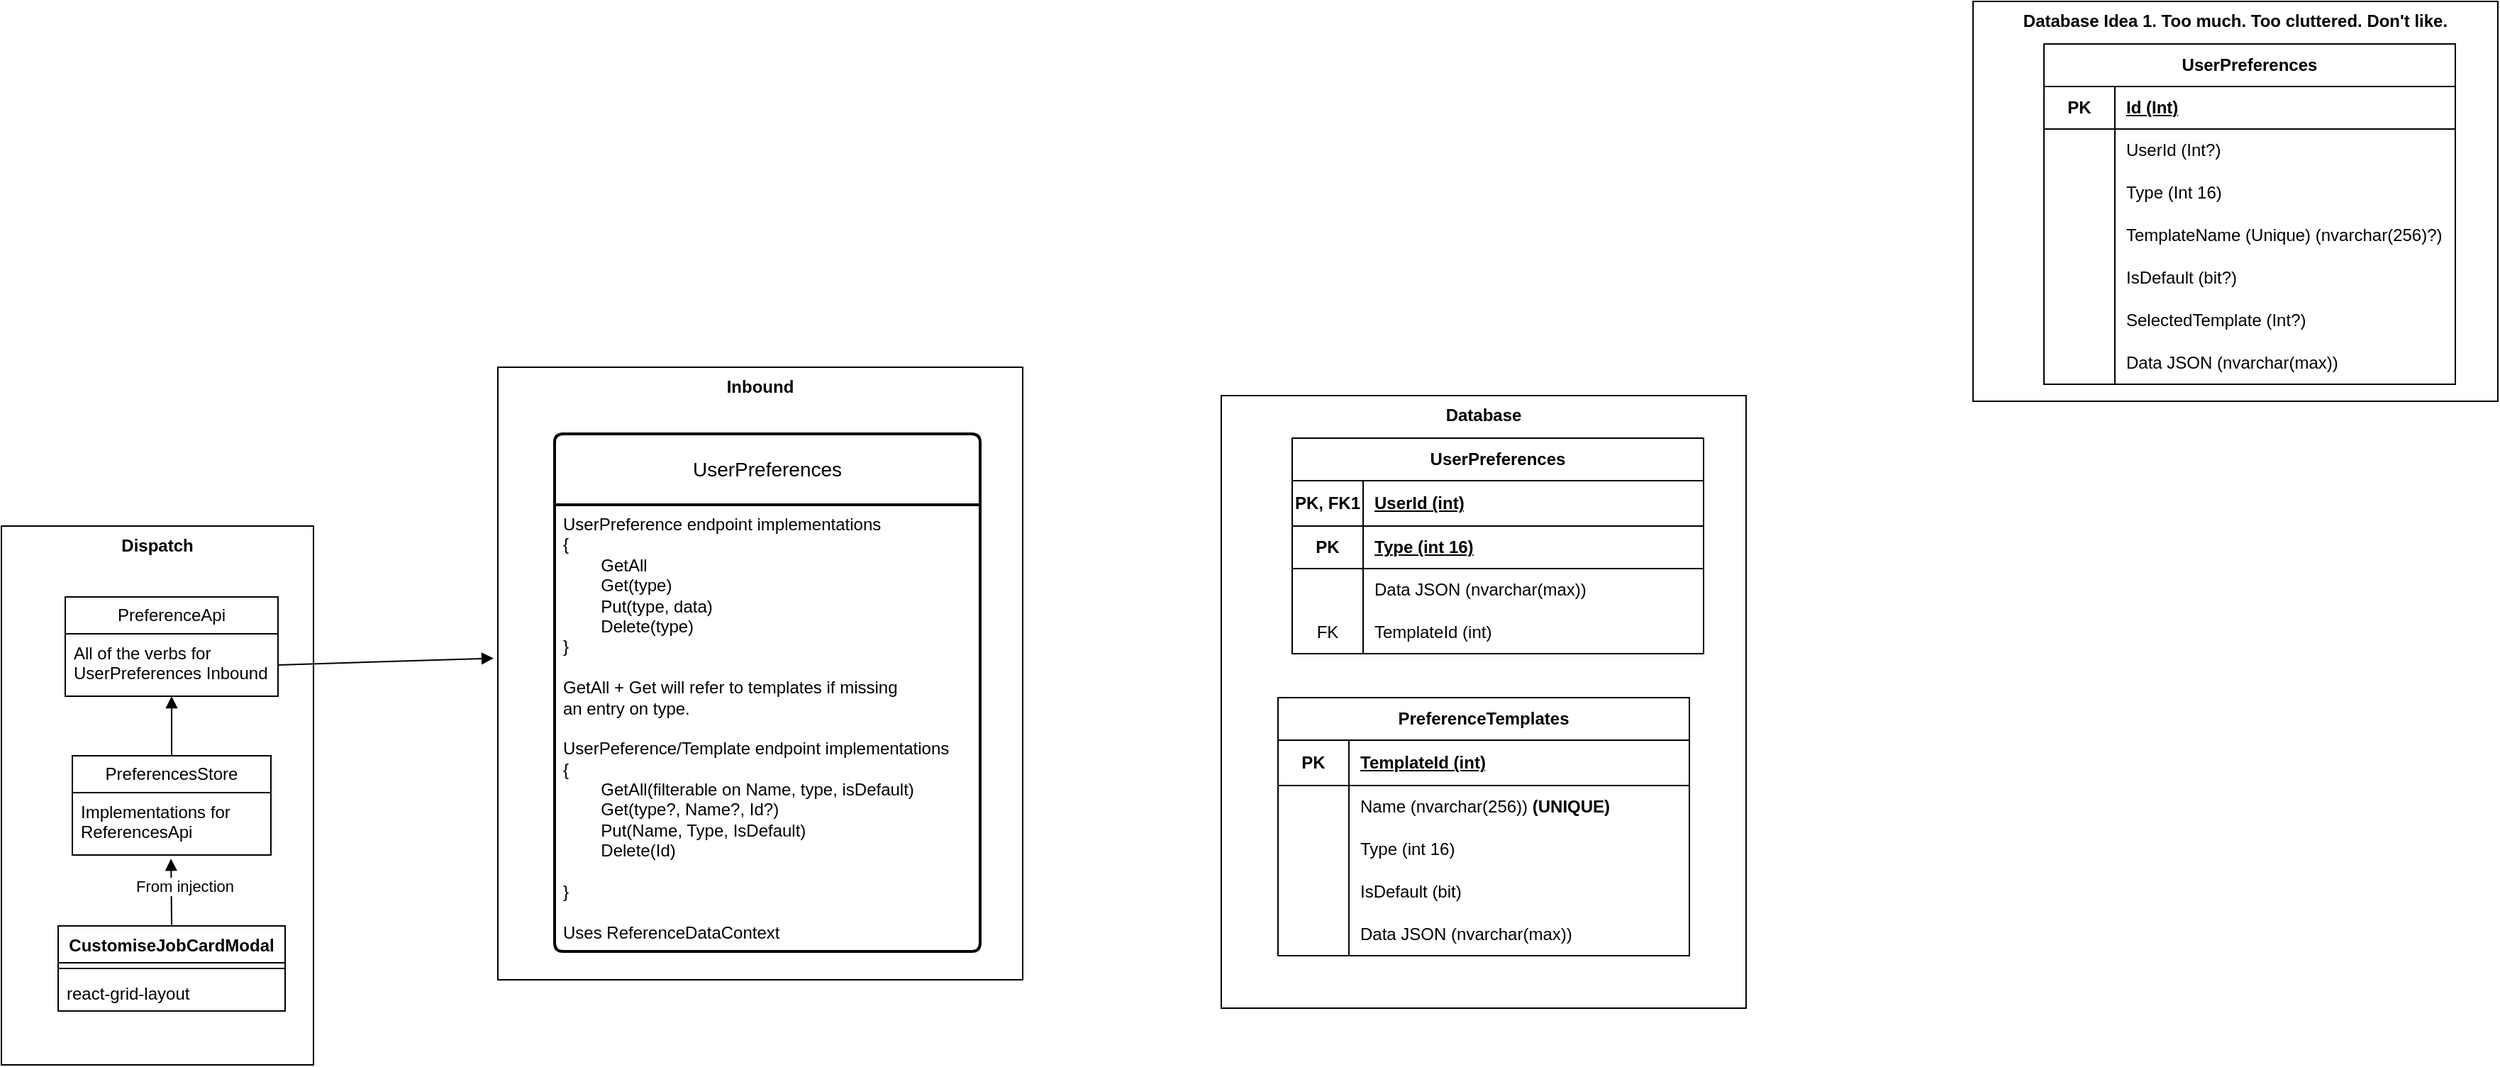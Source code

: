<mxfile version="24.0.7" type="github">
  <diagram name="Page-1" id="9DyKg4T394X26kreyuBQ">
    <mxGraphModel dx="2261" dy="1907" grid="1" gridSize="10" guides="1" tooltips="1" connect="1" arrows="1" fold="1" page="1" pageScale="1" pageWidth="827" pageHeight="1169" math="0" shadow="0">
      <root>
        <mxCell id="0" />
        <mxCell id="1" parent="0" />
        <mxCell id="TbZ4qbZKmrbIbrMRyuYd-15" value="&lt;b&gt;Inbound&lt;/b&gt;" style="html=1;whiteSpace=wrap;verticalAlign=top;" parent="1" vertex="1">
          <mxGeometry x="210" y="138" width="370" height="432" as="geometry" />
        </mxCell>
        <mxCell id="TbZ4qbZKmrbIbrMRyuYd-16" value="UserPreferences" style="swimlane;childLayout=stackLayout;horizontal=1;startSize=50;horizontalStack=0;rounded=1;fontSize=14;fontStyle=0;strokeWidth=2;resizeParent=0;resizeLast=1;shadow=0;dashed=0;align=center;arcSize=4;whiteSpace=wrap;html=1;" parent="1" vertex="1">
          <mxGeometry x="250" y="185" width="300" height="365" as="geometry" />
        </mxCell>
        <mxCell id="TbZ4qbZKmrbIbrMRyuYd-17" value="UserPreference endpoint&amp;nbsp;&lt;span style=&quot;background-color: initial;&quot;&gt;implementations&lt;/span&gt;&lt;div&gt;{&lt;/div&gt;&lt;div&gt;&lt;span style=&quot;white-space: pre;&quot;&gt;&#x9;&lt;/span&gt;GetAll&lt;/div&gt;&lt;div&gt;&lt;span style=&quot;white-space: pre;&quot;&gt;&#x9;&lt;/span&gt;Get(type)&lt;br&gt;&lt;/div&gt;&lt;div&gt;&lt;span style=&quot;white-space: pre;&quot;&gt;&#x9;&lt;/span&gt;Put(type, data)&lt;/div&gt;&lt;div&gt;&lt;span style=&quot;white-space: pre;&quot;&gt;&#x9;&lt;/span&gt;Delete(type)&lt;/div&gt;&lt;div&gt;}&lt;/div&gt;&lt;div&gt;&lt;br&gt;&lt;/div&gt;&lt;div&gt;GetAll + Get will refer to templates if missing&lt;/div&gt;&lt;div&gt;an entry on type.&lt;/div&gt;&lt;div&gt;&lt;br&gt;&lt;/div&gt;&lt;div&gt;UserPeference/Template endpoint implementations&lt;/div&gt;&lt;div&gt;{&lt;/div&gt;&lt;div&gt;&lt;span style=&quot;white-space: pre;&quot;&gt;&#x9;&lt;/span&gt;GetAll(filterable on Name, type, isDefault)&lt;br&gt;&lt;/div&gt;&lt;div&gt;&lt;span style=&quot;white-space: pre;&quot;&gt;&#x9;&lt;/span&gt;Get(type?, Name?, Id?)&lt;/div&gt;&lt;div&gt;&lt;span style=&quot;white-space: pre;&quot;&gt;&#x9;&lt;/span&gt;Put(Name, Type, IsDefault)&lt;br&gt;&lt;/div&gt;&lt;div&gt;&lt;span style=&quot;white-space: pre;&quot;&gt;&#x9;&lt;/span&gt;Delete(Id)&lt;br&gt;&lt;/div&gt;&lt;div&gt;&lt;span style=&quot;white-space: pre;&quot;&gt;&#x9;&lt;/span&gt;&lt;br&gt;&lt;/div&gt;&lt;div&gt;}&lt;/div&gt;&lt;div&gt;&lt;br&gt;&lt;/div&gt;&lt;div&gt;Uses ReferenceDataContext&lt;/div&gt;" style="align=left;strokeColor=none;fillColor=none;spacingLeft=4;fontSize=12;verticalAlign=top;resizable=0;rotatable=0;part=1;html=1;" parent="TbZ4qbZKmrbIbrMRyuYd-16" vertex="1">
          <mxGeometry y="50" width="300" height="315" as="geometry" />
        </mxCell>
        <mxCell id="TbZ4qbZKmrbIbrMRyuYd-18" value="&lt;b&gt;Dispatch&lt;/b&gt;" style="html=1;whiteSpace=wrap;verticalAlign=top;" parent="1" vertex="1">
          <mxGeometry x="-140" y="250" width="220" height="380" as="geometry" />
        </mxCell>
        <mxCell id="TbZ4qbZKmrbIbrMRyuYd-19" value="PreferenceApi" style="swimlane;fontStyle=0;childLayout=stackLayout;horizontal=1;startSize=26;fillColor=none;horizontalStack=0;resizeParent=1;resizeParentMax=0;resizeLast=0;collapsible=1;marginBottom=0;whiteSpace=wrap;html=1;" parent="1" vertex="1">
          <mxGeometry x="-95" y="300" width="150" height="70" as="geometry" />
        </mxCell>
        <mxCell id="TbZ4qbZKmrbIbrMRyuYd-20" value="All of the verbs for&amp;nbsp;&lt;div&gt;UserPreferences Inbound&lt;/div&gt;" style="text;strokeColor=none;fillColor=none;align=left;verticalAlign=top;spacingLeft=4;spacingRight=4;overflow=hidden;rotatable=0;points=[[0,0.5],[1,0.5]];portConstraint=eastwest;whiteSpace=wrap;html=1;" parent="TbZ4qbZKmrbIbrMRyuYd-19" vertex="1">
          <mxGeometry y="26" width="150" height="44" as="geometry" />
        </mxCell>
        <mxCell id="TbZ4qbZKmrbIbrMRyuYd-23" value="" style="html=1;verticalAlign=bottom;endArrow=block;curved=0;rounded=0;exitX=1;exitY=0.5;exitDx=0;exitDy=0;entryX=-0.008;entryY=0.475;entryDx=0;entryDy=0;entryPerimeter=0;" parent="1" source="TbZ4qbZKmrbIbrMRyuYd-20" target="TbZ4qbZKmrbIbrMRyuYd-15" edge="1">
          <mxGeometry width="80" relative="1" as="geometry">
            <mxPoint x="100" y="280" as="sourcePoint" />
            <mxPoint x="180" y="280" as="targetPoint" />
          </mxGeometry>
        </mxCell>
        <mxCell id="TbZ4qbZKmrbIbrMRyuYd-24" value="PreferencesStore" style="swimlane;fontStyle=0;childLayout=stackLayout;horizontal=1;startSize=26;fillColor=none;horizontalStack=0;resizeParent=1;resizeParentMax=0;resizeLast=0;collapsible=1;marginBottom=0;whiteSpace=wrap;html=1;" parent="1" vertex="1">
          <mxGeometry x="-90" y="412" width="140" height="70" as="geometry" />
        </mxCell>
        <mxCell id="TbZ4qbZKmrbIbrMRyuYd-25" value="Implementations for&amp;nbsp;&lt;div&gt;ReferencesApi&lt;/div&gt;" style="text;strokeColor=none;fillColor=none;align=left;verticalAlign=top;spacingLeft=4;spacingRight=4;overflow=hidden;rotatable=0;points=[[0,0.5],[1,0.5]];portConstraint=eastwest;whiteSpace=wrap;html=1;" parent="TbZ4qbZKmrbIbrMRyuYd-24" vertex="1">
          <mxGeometry y="26" width="140" height="44" as="geometry" />
        </mxCell>
        <mxCell id="TbZ4qbZKmrbIbrMRyuYd-26" value="" style="html=1;verticalAlign=bottom;endArrow=block;curved=0;rounded=0;exitX=0.5;exitY=0;exitDx=0;exitDy=0;" parent="1" source="TbZ4qbZKmrbIbrMRyuYd-24" target="TbZ4qbZKmrbIbrMRyuYd-20" edge="1">
          <mxGeometry width="80" relative="1" as="geometry">
            <mxPoint x="30" y="382" as="sourcePoint" />
            <mxPoint x="110" y="382" as="targetPoint" />
          </mxGeometry>
        </mxCell>
        <mxCell id="TbZ4qbZKmrbIbrMRyuYd-27" value="CustomiseJobCardModal" style="swimlane;fontStyle=1;align=center;verticalAlign=top;childLayout=stackLayout;horizontal=1;startSize=26;horizontalStack=0;resizeParent=1;resizeParentMax=0;resizeLast=0;collapsible=1;marginBottom=0;whiteSpace=wrap;html=1;" parent="1" vertex="1">
          <mxGeometry x="-100" y="532" width="160" height="60" as="geometry" />
        </mxCell>
        <mxCell id="TbZ4qbZKmrbIbrMRyuYd-29" value="" style="line;strokeWidth=1;fillColor=none;align=left;verticalAlign=middle;spacingTop=-1;spacingLeft=3;spacingRight=3;rotatable=0;labelPosition=right;points=[];portConstraint=eastwest;strokeColor=inherit;" parent="TbZ4qbZKmrbIbrMRyuYd-27" vertex="1">
          <mxGeometry y="26" width="160" height="8" as="geometry" />
        </mxCell>
        <mxCell id="TbZ4qbZKmrbIbrMRyuYd-28" value="react-grid-layout" style="text;strokeColor=none;fillColor=none;align=left;verticalAlign=top;spacingLeft=4;spacingRight=4;overflow=hidden;rotatable=0;points=[[0,0.5],[1,0.5]];portConstraint=eastwest;whiteSpace=wrap;html=1;" parent="TbZ4qbZKmrbIbrMRyuYd-27" vertex="1">
          <mxGeometry y="34" width="160" height="26" as="geometry" />
        </mxCell>
        <mxCell id="TbZ4qbZKmrbIbrMRyuYd-31" value="From injection" style="html=1;verticalAlign=bottom;endArrow=block;curved=0;rounded=0;exitX=0.5;exitY=0;exitDx=0;exitDy=0;entryX=0.497;entryY=1.059;entryDx=0;entryDy=0;entryPerimeter=0;" parent="1" source="TbZ4qbZKmrbIbrMRyuYd-27" target="TbZ4qbZKmrbIbrMRyuYd-25" edge="1">
          <mxGeometry x="-0.205" y="-9" width="80" relative="1" as="geometry">
            <mxPoint x="30" y="382" as="sourcePoint" />
            <mxPoint x="110" y="382" as="targetPoint" />
            <mxPoint as="offset" />
          </mxGeometry>
        </mxCell>
        <mxCell id="QdFxv_SIWKZ_LwmQHkhb-37" value="&lt;b&gt;Database Idea 1. Too much. Too cluttered. Don&#39;t like.&lt;/b&gt;" style="html=1;whiteSpace=wrap;verticalAlign=top;" vertex="1" parent="1">
          <mxGeometry x="1250" y="-120" width="370" height="282" as="geometry" />
        </mxCell>
        <mxCell id="QdFxv_SIWKZ_LwmQHkhb-38" value="UserPreferences" style="shape=table;startSize=30;container=1;collapsible=1;childLayout=tableLayout;fixedRows=1;rowLines=0;fontStyle=1;align=center;resizeLast=1;html=1;whiteSpace=wrap;" vertex="1" parent="1">
          <mxGeometry x="1300" y="-90" width="290" height="240" as="geometry">
            <mxRectangle x="600" y="168" width="130" height="30" as="alternateBounds" />
          </mxGeometry>
        </mxCell>
        <mxCell id="QdFxv_SIWKZ_LwmQHkhb-39" value="" style="shape=tableRow;horizontal=0;startSize=0;swimlaneHead=0;swimlaneBody=0;fillColor=none;collapsible=0;dropTarget=0;points=[[0,0.5],[1,0.5]];portConstraint=eastwest;top=0;left=0;right=0;bottom=1;html=1;" vertex="1" parent="QdFxv_SIWKZ_LwmQHkhb-38">
          <mxGeometry y="30" width="290" height="30" as="geometry" />
        </mxCell>
        <mxCell id="QdFxv_SIWKZ_LwmQHkhb-40" value="PK" style="shape=partialRectangle;connectable=0;fillColor=none;top=0;left=0;bottom=0;right=0;fontStyle=1;overflow=hidden;html=1;whiteSpace=wrap;" vertex="1" parent="QdFxv_SIWKZ_LwmQHkhb-39">
          <mxGeometry width="50" height="30" as="geometry">
            <mxRectangle width="50" height="30" as="alternateBounds" />
          </mxGeometry>
        </mxCell>
        <mxCell id="QdFxv_SIWKZ_LwmQHkhb-41" value="Id (Int)" style="shape=partialRectangle;connectable=0;fillColor=none;top=0;left=0;bottom=0;right=0;align=left;spacingLeft=6;fontStyle=5;overflow=hidden;html=1;whiteSpace=wrap;" vertex="1" parent="QdFxv_SIWKZ_LwmQHkhb-39">
          <mxGeometry x="50" width="240" height="30" as="geometry">
            <mxRectangle width="240" height="30" as="alternateBounds" />
          </mxGeometry>
        </mxCell>
        <mxCell id="QdFxv_SIWKZ_LwmQHkhb-42" value="" style="shape=tableRow;horizontal=0;startSize=0;swimlaneHead=0;swimlaneBody=0;fillColor=none;collapsible=0;dropTarget=0;points=[[0,0.5],[1,0.5]];portConstraint=eastwest;top=0;left=0;right=0;bottom=0;html=1;" vertex="1" parent="QdFxv_SIWKZ_LwmQHkhb-38">
          <mxGeometry y="60" width="290" height="30" as="geometry" />
        </mxCell>
        <mxCell id="QdFxv_SIWKZ_LwmQHkhb-43" value="" style="shape=partialRectangle;connectable=0;fillColor=none;top=0;left=0;bottom=0;right=0;editable=1;overflow=hidden;html=1;whiteSpace=wrap;" vertex="1" parent="QdFxv_SIWKZ_LwmQHkhb-42">
          <mxGeometry width="50" height="30" as="geometry">
            <mxRectangle width="50" height="30" as="alternateBounds" />
          </mxGeometry>
        </mxCell>
        <mxCell id="QdFxv_SIWKZ_LwmQHkhb-44" value="&lt;span style=&quot;color: rgb(0, 0, 0); font-family: Helvetica; font-size: 12px; font-style: normal; font-variant-ligatures: normal; font-variant-caps: normal; font-weight: 400; letter-spacing: normal; orphans: 2; text-align: left; text-indent: 0px; text-transform: none; widows: 2; word-spacing: 0px; -webkit-text-stroke-width: 0px; white-space: normal; background-color: rgb(251, 251, 251); text-decoration-thickness: initial; text-decoration-style: initial; text-decoration-color: initial; display: inline !important; float: none;&quot;&gt;UserId (Int?)&lt;/span&gt;" style="shape=partialRectangle;connectable=0;fillColor=none;top=0;left=0;bottom=0;right=0;align=left;spacingLeft=6;overflow=hidden;html=1;whiteSpace=wrap;" vertex="1" parent="QdFxv_SIWKZ_LwmQHkhb-42">
          <mxGeometry x="50" width="240" height="30" as="geometry">
            <mxRectangle width="240" height="30" as="alternateBounds" />
          </mxGeometry>
        </mxCell>
        <mxCell id="QdFxv_SIWKZ_LwmQHkhb-45" value="" style="shape=tableRow;horizontal=0;startSize=0;swimlaneHead=0;swimlaneBody=0;fillColor=none;collapsible=0;dropTarget=0;points=[[0,0.5],[1,0.5]];portConstraint=eastwest;top=0;left=0;right=0;bottom=0;html=1;" vertex="1" parent="QdFxv_SIWKZ_LwmQHkhb-38">
          <mxGeometry y="90" width="290" height="30" as="geometry" />
        </mxCell>
        <mxCell id="QdFxv_SIWKZ_LwmQHkhb-46" value="" style="shape=partialRectangle;connectable=0;fillColor=none;top=0;left=0;bottom=0;right=0;editable=1;overflow=hidden;html=1;whiteSpace=wrap;" vertex="1" parent="QdFxv_SIWKZ_LwmQHkhb-45">
          <mxGeometry width="50" height="30" as="geometry">
            <mxRectangle width="50" height="30" as="alternateBounds" />
          </mxGeometry>
        </mxCell>
        <mxCell id="QdFxv_SIWKZ_LwmQHkhb-47" value="Type (Int 16)" style="shape=partialRectangle;connectable=0;fillColor=none;top=0;left=0;bottom=0;right=0;align=left;spacingLeft=6;overflow=hidden;html=1;whiteSpace=wrap;" vertex="1" parent="QdFxv_SIWKZ_LwmQHkhb-45">
          <mxGeometry x="50" width="240" height="30" as="geometry">
            <mxRectangle width="240" height="30" as="alternateBounds" />
          </mxGeometry>
        </mxCell>
        <mxCell id="QdFxv_SIWKZ_LwmQHkhb-48" value="" style="shape=tableRow;horizontal=0;startSize=0;swimlaneHead=0;swimlaneBody=0;fillColor=none;collapsible=0;dropTarget=0;points=[[0,0.5],[1,0.5]];portConstraint=eastwest;top=0;left=0;right=0;bottom=0;html=1;" vertex="1" parent="QdFxv_SIWKZ_LwmQHkhb-38">
          <mxGeometry y="120" width="290" height="30" as="geometry" />
        </mxCell>
        <mxCell id="QdFxv_SIWKZ_LwmQHkhb-49" value="" style="shape=partialRectangle;connectable=0;fillColor=none;top=0;left=0;bottom=0;right=0;editable=1;overflow=hidden;html=1;whiteSpace=wrap;" vertex="1" parent="QdFxv_SIWKZ_LwmQHkhb-48">
          <mxGeometry width="50" height="30" as="geometry">
            <mxRectangle width="50" height="30" as="alternateBounds" />
          </mxGeometry>
        </mxCell>
        <mxCell id="QdFxv_SIWKZ_LwmQHkhb-50" value="TemplateName (Unique) (nvarchar(256)?)" style="shape=partialRectangle;connectable=0;fillColor=none;top=0;left=0;bottom=0;right=0;align=left;spacingLeft=6;overflow=hidden;html=1;whiteSpace=wrap;" vertex="1" parent="QdFxv_SIWKZ_LwmQHkhb-48">
          <mxGeometry x="50" width="240" height="30" as="geometry">
            <mxRectangle width="240" height="30" as="alternateBounds" />
          </mxGeometry>
        </mxCell>
        <mxCell id="QdFxv_SIWKZ_LwmQHkhb-51" value="" style="shape=tableRow;horizontal=0;startSize=0;swimlaneHead=0;swimlaneBody=0;fillColor=none;collapsible=0;dropTarget=0;points=[[0,0.5],[1,0.5]];portConstraint=eastwest;top=0;left=0;right=0;bottom=0;html=1;" vertex="1" parent="QdFxv_SIWKZ_LwmQHkhb-38">
          <mxGeometry y="150" width="290" height="30" as="geometry" />
        </mxCell>
        <mxCell id="QdFxv_SIWKZ_LwmQHkhb-52" value="" style="shape=partialRectangle;connectable=0;fillColor=none;top=0;left=0;bottom=0;right=0;editable=1;overflow=hidden;html=1;whiteSpace=wrap;" vertex="1" parent="QdFxv_SIWKZ_LwmQHkhb-51">
          <mxGeometry width="50" height="30" as="geometry">
            <mxRectangle width="50" height="30" as="alternateBounds" />
          </mxGeometry>
        </mxCell>
        <mxCell id="QdFxv_SIWKZ_LwmQHkhb-53" value="IsDefault (bit?)" style="shape=partialRectangle;connectable=0;fillColor=none;top=0;left=0;bottom=0;right=0;align=left;spacingLeft=6;overflow=hidden;html=1;whiteSpace=wrap;" vertex="1" parent="QdFxv_SIWKZ_LwmQHkhb-51">
          <mxGeometry x="50" width="240" height="30" as="geometry">
            <mxRectangle width="240" height="30" as="alternateBounds" />
          </mxGeometry>
        </mxCell>
        <mxCell id="QdFxv_SIWKZ_LwmQHkhb-54" value="" style="shape=tableRow;horizontal=0;startSize=0;swimlaneHead=0;swimlaneBody=0;fillColor=none;collapsible=0;dropTarget=0;points=[[0,0.5],[1,0.5]];portConstraint=eastwest;top=0;left=0;right=0;bottom=0;html=1;" vertex="1" parent="QdFxv_SIWKZ_LwmQHkhb-38">
          <mxGeometry y="180" width="290" height="30" as="geometry" />
        </mxCell>
        <mxCell id="QdFxv_SIWKZ_LwmQHkhb-55" value="" style="shape=partialRectangle;connectable=0;fillColor=none;top=0;left=0;bottom=0;right=0;editable=1;overflow=hidden;html=1;whiteSpace=wrap;" vertex="1" parent="QdFxv_SIWKZ_LwmQHkhb-54">
          <mxGeometry width="50" height="30" as="geometry">
            <mxRectangle width="50" height="30" as="alternateBounds" />
          </mxGeometry>
        </mxCell>
        <mxCell id="QdFxv_SIWKZ_LwmQHkhb-56" value="SelectedTemplate (Int?)" style="shape=partialRectangle;connectable=0;fillColor=none;top=0;left=0;bottom=0;right=0;align=left;spacingLeft=6;overflow=hidden;html=1;whiteSpace=wrap;" vertex="1" parent="QdFxv_SIWKZ_LwmQHkhb-54">
          <mxGeometry x="50" width="240" height="30" as="geometry">
            <mxRectangle width="240" height="30" as="alternateBounds" />
          </mxGeometry>
        </mxCell>
        <mxCell id="QdFxv_SIWKZ_LwmQHkhb-57" value="" style="shape=tableRow;horizontal=0;startSize=0;swimlaneHead=0;swimlaneBody=0;fillColor=none;collapsible=0;dropTarget=0;points=[[0,0.5],[1,0.5]];portConstraint=eastwest;top=0;left=0;right=0;bottom=0;html=1;" vertex="1" parent="QdFxv_SIWKZ_LwmQHkhb-38">
          <mxGeometry y="210" width="290" height="30" as="geometry" />
        </mxCell>
        <mxCell id="QdFxv_SIWKZ_LwmQHkhb-58" value="" style="shape=partialRectangle;connectable=0;fillColor=none;top=0;left=0;bottom=0;right=0;editable=1;overflow=hidden;html=1;whiteSpace=wrap;" vertex="1" parent="QdFxv_SIWKZ_LwmQHkhb-57">
          <mxGeometry width="50" height="30" as="geometry">
            <mxRectangle width="50" height="30" as="alternateBounds" />
          </mxGeometry>
        </mxCell>
        <mxCell id="QdFxv_SIWKZ_LwmQHkhb-59" value="Data JSON (nvarchar(max))" style="shape=partialRectangle;connectable=0;fillColor=none;top=0;left=0;bottom=0;right=0;align=left;spacingLeft=6;overflow=hidden;html=1;whiteSpace=wrap;" vertex="1" parent="QdFxv_SIWKZ_LwmQHkhb-57">
          <mxGeometry x="50" width="240" height="30" as="geometry">
            <mxRectangle width="240" height="30" as="alternateBounds" />
          </mxGeometry>
        </mxCell>
        <mxCell id="QdFxv_SIWKZ_LwmQHkhb-60" value="&lt;b&gt;Database&lt;/b&gt;" style="html=1;whiteSpace=wrap;verticalAlign=top;" vertex="1" parent="1">
          <mxGeometry x="720" y="158" width="370" height="432" as="geometry" />
        </mxCell>
        <mxCell id="QdFxv_SIWKZ_LwmQHkhb-61" value="UserPreferences" style="shape=table;startSize=30;container=1;collapsible=1;childLayout=tableLayout;fixedRows=1;rowLines=0;fontStyle=1;align=center;resizeLast=1;html=1;whiteSpace=wrap;" vertex="1" parent="1">
          <mxGeometry x="770" y="188" width="290" height="152" as="geometry">
            <mxRectangle x="600" y="168" width="130" height="30" as="alternateBounds" />
          </mxGeometry>
        </mxCell>
        <mxCell id="QdFxv_SIWKZ_LwmQHkhb-62" value="" style="shape=tableRow;horizontal=0;startSize=0;swimlaneHead=0;swimlaneBody=0;fillColor=none;collapsible=0;dropTarget=0;points=[[0,0.5],[1,0.5]];portConstraint=eastwest;top=0;left=0;right=0;bottom=1;html=1;" vertex="1" parent="QdFxv_SIWKZ_LwmQHkhb-61">
          <mxGeometry y="30" width="290" height="32" as="geometry" />
        </mxCell>
        <mxCell id="QdFxv_SIWKZ_LwmQHkhb-63" value="PK, FK1" style="shape=partialRectangle;connectable=0;fillColor=none;top=0;left=0;bottom=0;right=0;fontStyle=1;overflow=hidden;html=1;whiteSpace=wrap;" vertex="1" parent="QdFxv_SIWKZ_LwmQHkhb-62">
          <mxGeometry width="50" height="32" as="geometry">
            <mxRectangle width="50" height="32" as="alternateBounds" />
          </mxGeometry>
        </mxCell>
        <mxCell id="QdFxv_SIWKZ_LwmQHkhb-64" value="UserId (int)" style="shape=partialRectangle;connectable=0;fillColor=none;top=0;left=0;bottom=0;right=0;align=left;spacingLeft=6;fontStyle=5;overflow=hidden;html=1;whiteSpace=wrap;" vertex="1" parent="QdFxv_SIWKZ_LwmQHkhb-62">
          <mxGeometry x="50" width="240" height="32" as="geometry">
            <mxRectangle width="240" height="32" as="alternateBounds" />
          </mxGeometry>
        </mxCell>
        <mxCell id="QdFxv_SIWKZ_LwmQHkhb-83" value="" style="shape=tableRow;horizontal=0;startSize=0;swimlaneHead=0;swimlaneBody=0;fillColor=none;collapsible=0;dropTarget=0;points=[[0,0.5],[1,0.5]];portConstraint=eastwest;top=0;left=0;right=0;bottom=1;html=1;" vertex="1" parent="QdFxv_SIWKZ_LwmQHkhb-61">
          <mxGeometry y="62" width="290" height="30" as="geometry" />
        </mxCell>
        <mxCell id="QdFxv_SIWKZ_LwmQHkhb-84" value="PK" style="shape=partialRectangle;connectable=0;fillColor=none;top=0;left=0;bottom=0;right=0;fontStyle=1;overflow=hidden;html=1;whiteSpace=wrap;" vertex="1" parent="QdFxv_SIWKZ_LwmQHkhb-83">
          <mxGeometry width="50" height="30" as="geometry">
            <mxRectangle width="50" height="30" as="alternateBounds" />
          </mxGeometry>
        </mxCell>
        <mxCell id="QdFxv_SIWKZ_LwmQHkhb-85" value="Type (int 16)" style="shape=partialRectangle;connectable=0;fillColor=none;top=0;left=0;bottom=0;right=0;align=left;spacingLeft=6;fontStyle=5;overflow=hidden;html=1;whiteSpace=wrap;" vertex="1" parent="QdFxv_SIWKZ_LwmQHkhb-83">
          <mxGeometry x="50" width="240" height="30" as="geometry">
            <mxRectangle width="240" height="30" as="alternateBounds" />
          </mxGeometry>
        </mxCell>
        <mxCell id="QdFxv_SIWKZ_LwmQHkhb-80" value="" style="shape=tableRow;horizontal=0;startSize=0;swimlaneHead=0;swimlaneBody=0;fillColor=none;collapsible=0;dropTarget=0;points=[[0,0.5],[1,0.5]];portConstraint=eastwest;top=0;left=0;right=0;bottom=0;html=1;" vertex="1" parent="QdFxv_SIWKZ_LwmQHkhb-61">
          <mxGeometry y="92" width="290" height="30" as="geometry" />
        </mxCell>
        <mxCell id="QdFxv_SIWKZ_LwmQHkhb-81" value="" style="shape=partialRectangle;connectable=0;fillColor=none;top=0;left=0;bottom=0;right=0;editable=1;overflow=hidden;html=1;whiteSpace=wrap;" vertex="1" parent="QdFxv_SIWKZ_LwmQHkhb-80">
          <mxGeometry width="50" height="30" as="geometry">
            <mxRectangle width="50" height="30" as="alternateBounds" />
          </mxGeometry>
        </mxCell>
        <mxCell id="QdFxv_SIWKZ_LwmQHkhb-82" value="Data JSON (nvarchar(max))" style="shape=partialRectangle;connectable=0;fillColor=none;top=0;left=0;bottom=0;right=0;align=left;spacingLeft=6;overflow=hidden;html=1;whiteSpace=wrap;" vertex="1" parent="QdFxv_SIWKZ_LwmQHkhb-80">
          <mxGeometry x="50" width="240" height="30" as="geometry">
            <mxRectangle width="240" height="30" as="alternateBounds" />
          </mxGeometry>
        </mxCell>
        <mxCell id="QdFxv_SIWKZ_LwmQHkhb-89" value="" style="shape=tableRow;horizontal=0;startSize=0;swimlaneHead=0;swimlaneBody=0;fillColor=none;collapsible=0;dropTarget=0;points=[[0,0.5],[1,0.5]];portConstraint=eastwest;top=0;left=0;right=0;bottom=0;html=1;" vertex="1" parent="QdFxv_SIWKZ_LwmQHkhb-61">
          <mxGeometry y="122" width="290" height="30" as="geometry" />
        </mxCell>
        <mxCell id="QdFxv_SIWKZ_LwmQHkhb-90" value="FK" style="shape=partialRectangle;connectable=0;fillColor=none;top=0;left=0;bottom=0;right=0;editable=1;overflow=hidden;html=1;whiteSpace=wrap;" vertex="1" parent="QdFxv_SIWKZ_LwmQHkhb-89">
          <mxGeometry width="50" height="30" as="geometry">
            <mxRectangle width="50" height="30" as="alternateBounds" />
          </mxGeometry>
        </mxCell>
        <mxCell id="QdFxv_SIWKZ_LwmQHkhb-91" value="TemplateId (int)" style="shape=partialRectangle;connectable=0;fillColor=none;top=0;left=0;bottom=0;right=0;align=left;spacingLeft=6;overflow=hidden;html=1;whiteSpace=wrap;" vertex="1" parent="QdFxv_SIWKZ_LwmQHkhb-89">
          <mxGeometry x="50" width="240" height="30" as="geometry">
            <mxRectangle width="240" height="30" as="alternateBounds" />
          </mxGeometry>
        </mxCell>
        <mxCell id="QdFxv_SIWKZ_LwmQHkhb-92" value="PreferenceTemplates" style="shape=table;startSize=30;container=1;collapsible=1;childLayout=tableLayout;fixedRows=1;rowLines=0;fontStyle=1;align=center;resizeLast=1;html=1;whiteSpace=wrap;" vertex="1" parent="1">
          <mxGeometry x="760" y="371" width="290" height="182" as="geometry">
            <mxRectangle x="600" y="168" width="130" height="30" as="alternateBounds" />
          </mxGeometry>
        </mxCell>
        <mxCell id="QdFxv_SIWKZ_LwmQHkhb-93" value="" style="shape=tableRow;horizontal=0;startSize=0;swimlaneHead=0;swimlaneBody=0;fillColor=none;collapsible=0;dropTarget=0;points=[[0,0.5],[1,0.5]];portConstraint=eastwest;top=0;left=0;right=0;bottom=1;html=1;" vertex="1" parent="QdFxv_SIWKZ_LwmQHkhb-92">
          <mxGeometry y="30" width="290" height="32" as="geometry" />
        </mxCell>
        <mxCell id="QdFxv_SIWKZ_LwmQHkhb-94" value="PK" style="shape=partialRectangle;connectable=0;fillColor=none;top=0;left=0;bottom=0;right=0;fontStyle=1;overflow=hidden;html=1;whiteSpace=wrap;" vertex="1" parent="QdFxv_SIWKZ_LwmQHkhb-93">
          <mxGeometry width="50" height="32" as="geometry">
            <mxRectangle width="50" height="32" as="alternateBounds" />
          </mxGeometry>
        </mxCell>
        <mxCell id="QdFxv_SIWKZ_LwmQHkhb-95" value="TemplateId (int)" style="shape=partialRectangle;connectable=0;fillColor=none;top=0;left=0;bottom=0;right=0;align=left;spacingLeft=6;fontStyle=5;overflow=hidden;html=1;whiteSpace=wrap;" vertex="1" parent="QdFxv_SIWKZ_LwmQHkhb-93">
          <mxGeometry x="50" width="240" height="32" as="geometry">
            <mxRectangle width="240" height="32" as="alternateBounds" />
          </mxGeometry>
        </mxCell>
        <mxCell id="QdFxv_SIWKZ_LwmQHkhb-99" value="" style="shape=tableRow;horizontal=0;startSize=0;swimlaneHead=0;swimlaneBody=0;fillColor=none;collapsible=0;dropTarget=0;points=[[0,0.5],[1,0.5]];portConstraint=eastwest;top=0;left=0;right=0;bottom=0;html=1;" vertex="1" parent="QdFxv_SIWKZ_LwmQHkhb-92">
          <mxGeometry y="62" width="290" height="30" as="geometry" />
        </mxCell>
        <mxCell id="QdFxv_SIWKZ_LwmQHkhb-100" value="" style="shape=partialRectangle;connectable=0;fillColor=none;top=0;left=0;bottom=0;right=0;editable=1;overflow=hidden;html=1;whiteSpace=wrap;" vertex="1" parent="QdFxv_SIWKZ_LwmQHkhb-99">
          <mxGeometry width="50" height="30" as="geometry">
            <mxRectangle width="50" height="30" as="alternateBounds" />
          </mxGeometry>
        </mxCell>
        <mxCell id="QdFxv_SIWKZ_LwmQHkhb-101" value="Name (nvarchar(256)) &lt;b&gt;(UNIQUE)&lt;/b&gt;" style="shape=partialRectangle;connectable=0;fillColor=none;top=0;left=0;bottom=0;right=0;align=left;spacingLeft=6;overflow=hidden;html=1;whiteSpace=wrap;" vertex="1" parent="QdFxv_SIWKZ_LwmQHkhb-99">
          <mxGeometry x="50" width="240" height="30" as="geometry">
            <mxRectangle width="240" height="30" as="alternateBounds" />
          </mxGeometry>
        </mxCell>
        <mxCell id="QdFxv_SIWKZ_LwmQHkhb-111" value="" style="shape=tableRow;horizontal=0;startSize=0;swimlaneHead=0;swimlaneBody=0;fillColor=none;collapsible=0;dropTarget=0;points=[[0,0.5],[1,0.5]];portConstraint=eastwest;top=0;left=0;right=0;bottom=0;html=1;" vertex="1" parent="QdFxv_SIWKZ_LwmQHkhb-92">
          <mxGeometry y="92" width="290" height="30" as="geometry" />
        </mxCell>
        <mxCell id="QdFxv_SIWKZ_LwmQHkhb-112" value="" style="shape=partialRectangle;connectable=0;fillColor=none;top=0;left=0;bottom=0;right=0;editable=1;overflow=hidden;html=1;whiteSpace=wrap;" vertex="1" parent="QdFxv_SIWKZ_LwmQHkhb-111">
          <mxGeometry width="50" height="30" as="geometry">
            <mxRectangle width="50" height="30" as="alternateBounds" />
          </mxGeometry>
        </mxCell>
        <mxCell id="QdFxv_SIWKZ_LwmQHkhb-113" value="Type (int 16)" style="shape=partialRectangle;connectable=0;fillColor=none;top=0;left=0;bottom=0;right=0;align=left;spacingLeft=6;overflow=hidden;html=1;whiteSpace=wrap;" vertex="1" parent="QdFxv_SIWKZ_LwmQHkhb-111">
          <mxGeometry x="50" width="240" height="30" as="geometry">
            <mxRectangle width="240" height="30" as="alternateBounds" />
          </mxGeometry>
        </mxCell>
        <mxCell id="QdFxv_SIWKZ_LwmQHkhb-108" value="" style="shape=tableRow;horizontal=0;startSize=0;swimlaneHead=0;swimlaneBody=0;fillColor=none;collapsible=0;dropTarget=0;points=[[0,0.5],[1,0.5]];portConstraint=eastwest;top=0;left=0;right=0;bottom=0;html=1;" vertex="1" parent="QdFxv_SIWKZ_LwmQHkhb-92">
          <mxGeometry y="122" width="290" height="30" as="geometry" />
        </mxCell>
        <mxCell id="QdFxv_SIWKZ_LwmQHkhb-109" value="" style="shape=partialRectangle;connectable=0;fillColor=none;top=0;left=0;bottom=0;right=0;editable=1;overflow=hidden;html=1;whiteSpace=wrap;" vertex="1" parent="QdFxv_SIWKZ_LwmQHkhb-108">
          <mxGeometry width="50" height="30" as="geometry">
            <mxRectangle width="50" height="30" as="alternateBounds" />
          </mxGeometry>
        </mxCell>
        <mxCell id="QdFxv_SIWKZ_LwmQHkhb-110" value="IsDefault (bit)" style="shape=partialRectangle;connectable=0;fillColor=none;top=0;left=0;bottom=0;right=0;align=left;spacingLeft=6;overflow=hidden;html=1;whiteSpace=wrap;" vertex="1" parent="QdFxv_SIWKZ_LwmQHkhb-108">
          <mxGeometry x="50" width="240" height="30" as="geometry">
            <mxRectangle width="240" height="30" as="alternateBounds" />
          </mxGeometry>
        </mxCell>
        <mxCell id="QdFxv_SIWKZ_LwmQHkhb-105" value="" style="shape=tableRow;horizontal=0;startSize=0;swimlaneHead=0;swimlaneBody=0;fillColor=none;collapsible=0;dropTarget=0;points=[[0,0.5],[1,0.5]];portConstraint=eastwest;top=0;left=0;right=0;bottom=0;html=1;" vertex="1" parent="QdFxv_SIWKZ_LwmQHkhb-92">
          <mxGeometry y="152" width="290" height="30" as="geometry" />
        </mxCell>
        <mxCell id="QdFxv_SIWKZ_LwmQHkhb-106" value="" style="shape=partialRectangle;connectable=0;fillColor=none;top=0;left=0;bottom=0;right=0;editable=1;overflow=hidden;html=1;whiteSpace=wrap;" vertex="1" parent="QdFxv_SIWKZ_LwmQHkhb-105">
          <mxGeometry width="50" height="30" as="geometry">
            <mxRectangle width="50" height="30" as="alternateBounds" />
          </mxGeometry>
        </mxCell>
        <mxCell id="QdFxv_SIWKZ_LwmQHkhb-107" value="Data JSON (nvarchar(max))" style="shape=partialRectangle;connectable=0;fillColor=none;top=0;left=0;bottom=0;right=0;align=left;spacingLeft=6;overflow=hidden;html=1;whiteSpace=wrap;" vertex="1" parent="QdFxv_SIWKZ_LwmQHkhb-105">
          <mxGeometry x="50" width="240" height="30" as="geometry">
            <mxRectangle width="240" height="30" as="alternateBounds" />
          </mxGeometry>
        </mxCell>
      </root>
    </mxGraphModel>
  </diagram>
</mxfile>
